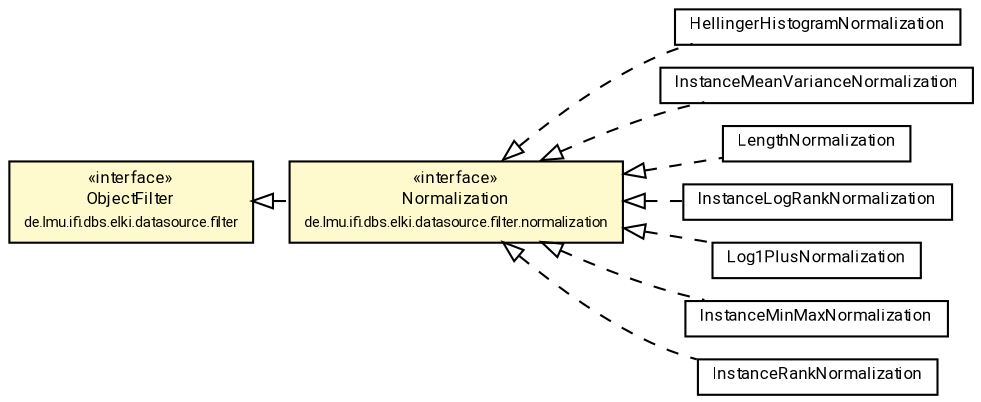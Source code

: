 #!/usr/local/bin/dot
#
# Class diagram 
# Generated by UMLGraph version R5_7_2-60-g0e99a6 (http://www.spinellis.gr/umlgraph/)
#

digraph G {
	graph [fontnames="svg"]
	edge [fontname="Roboto",fontsize=7,labelfontname="Roboto",labelfontsize=7,color="black"];
	node [fontname="Roboto",fontcolor="black",fontsize=8,shape=plaintext,margin=0,width=0,height=0];
	nodesep=0.15;
	ranksep=0.25;
	rankdir=LR;
	// de.lmu.ifi.dbs.elki.datasource.filter.ObjectFilter
	c726887 [label=<<table title="de.lmu.ifi.dbs.elki.datasource.filter.ObjectFilter" border="0" cellborder="1" cellspacing="0" cellpadding="2" bgcolor="LemonChiffon" href="../../ObjectFilter.html" target="_parent">
		<tr><td><table border="0" cellspacing="0" cellpadding="1">
		<tr><td align="center" balign="center"> &#171;interface&#187; </td></tr>
		<tr><td align="center" balign="center"> <font face="Roboto">ObjectFilter</font> </td></tr>
		<tr><td align="center" balign="center"> <font face="Roboto" point-size="7.0">de.lmu.ifi.dbs.elki.datasource.filter</font> </td></tr>
		</table></td></tr>
		</table>>, URL="../../ObjectFilter.html"];
	// de.lmu.ifi.dbs.elki.datasource.filter.normalization.instancewise.HellingerHistogramNormalization<V extends de.lmu.ifi.dbs.elki.data.NumberVector>
	c728435 [label=<<table title="de.lmu.ifi.dbs.elki.datasource.filter.normalization.instancewise.HellingerHistogramNormalization" border="0" cellborder="1" cellspacing="0" cellpadding="2" href="HellingerHistogramNormalization.html" target="_parent">
		<tr><td><table border="0" cellspacing="0" cellpadding="1">
		<tr><td align="center" balign="center"> <font face="Roboto">HellingerHistogramNormalization</font> </td></tr>
		</table></td></tr>
		</table>>, URL="HellingerHistogramNormalization.html"];
	// de.lmu.ifi.dbs.elki.datasource.filter.normalization.instancewise.InstanceMeanVarianceNormalization<V extends de.lmu.ifi.dbs.elki.data.NumberVector>
	c728437 [label=<<table title="de.lmu.ifi.dbs.elki.datasource.filter.normalization.instancewise.InstanceMeanVarianceNormalization" border="0" cellborder="1" cellspacing="0" cellpadding="2" href="InstanceMeanVarianceNormalization.html" target="_parent">
		<tr><td><table border="0" cellspacing="0" cellpadding="1">
		<tr><td align="center" balign="center"> <font face="Roboto">InstanceMeanVarianceNormalization</font> </td></tr>
		</table></td></tr>
		</table>>, URL="InstanceMeanVarianceNormalization.html"];
	// de.lmu.ifi.dbs.elki.datasource.filter.normalization.instancewise.LengthNormalization<V extends de.lmu.ifi.dbs.elki.data.NumberVector>
	c728439 [label=<<table title="de.lmu.ifi.dbs.elki.datasource.filter.normalization.instancewise.LengthNormalization" border="0" cellborder="1" cellspacing="0" cellpadding="2" href="LengthNormalization.html" target="_parent">
		<tr><td><table border="0" cellspacing="0" cellpadding="1">
		<tr><td align="center" balign="center"> <font face="Roboto">LengthNormalization</font> </td></tr>
		</table></td></tr>
		</table>>, URL="LengthNormalization.html"];
	// de.lmu.ifi.dbs.elki.datasource.filter.normalization.instancewise.InstanceLogRankNormalization<V extends de.lmu.ifi.dbs.elki.data.NumberVector>
	c728441 [label=<<table title="de.lmu.ifi.dbs.elki.datasource.filter.normalization.instancewise.InstanceLogRankNormalization" border="0" cellborder="1" cellspacing="0" cellpadding="2" href="InstanceLogRankNormalization.html" target="_parent">
		<tr><td><table border="0" cellspacing="0" cellpadding="1">
		<tr><td align="center" balign="center"> <font face="Roboto">InstanceLogRankNormalization</font> </td></tr>
		</table></td></tr>
		</table>>, URL="InstanceLogRankNormalization.html"];
	// de.lmu.ifi.dbs.elki.datasource.filter.normalization.instancewise.Log1PlusNormalization<V extends de.lmu.ifi.dbs.elki.data.NumberVector>
	c728443 [label=<<table title="de.lmu.ifi.dbs.elki.datasource.filter.normalization.instancewise.Log1PlusNormalization" border="0" cellborder="1" cellspacing="0" cellpadding="2" href="Log1PlusNormalization.html" target="_parent">
		<tr><td><table border="0" cellspacing="0" cellpadding="1">
		<tr><td align="center" balign="center"> <font face="Roboto">Log1PlusNormalization</font> </td></tr>
		</table></td></tr>
		</table>>, URL="Log1PlusNormalization.html"];
	// de.lmu.ifi.dbs.elki.datasource.filter.normalization.instancewise.InstanceMinMaxNormalization<V extends de.lmu.ifi.dbs.elki.data.NumberVector>
	c728445 [label=<<table title="de.lmu.ifi.dbs.elki.datasource.filter.normalization.instancewise.InstanceMinMaxNormalization" border="0" cellborder="1" cellspacing="0" cellpadding="2" href="InstanceMinMaxNormalization.html" target="_parent">
		<tr><td><table border="0" cellspacing="0" cellpadding="1">
		<tr><td align="center" balign="center"> <font face="Roboto">InstanceMinMaxNormalization</font> </td></tr>
		</table></td></tr>
		</table>>, URL="InstanceMinMaxNormalization.html"];
	// de.lmu.ifi.dbs.elki.datasource.filter.normalization.instancewise.InstanceRankNormalization<V extends de.lmu.ifi.dbs.elki.data.NumberVector>
	c728447 [label=<<table title="de.lmu.ifi.dbs.elki.datasource.filter.normalization.instancewise.InstanceRankNormalization" border="0" cellborder="1" cellspacing="0" cellpadding="2" href="InstanceRankNormalization.html" target="_parent">
		<tr><td><table border="0" cellspacing="0" cellpadding="1">
		<tr><td align="center" balign="center"> <font face="Roboto">InstanceRankNormalization</font> </td></tr>
		</table></td></tr>
		</table>>, URL="InstanceRankNormalization.html"];
	// de.lmu.ifi.dbs.elki.datasource.filter.normalization.Normalization<O>
	c728464 [label=<<table title="de.lmu.ifi.dbs.elki.datasource.filter.normalization.Normalization" border="0" cellborder="1" cellspacing="0" cellpadding="2" bgcolor="LemonChiffon" href="../Normalization.html" target="_parent">
		<tr><td><table border="0" cellspacing="0" cellpadding="1">
		<tr><td align="center" balign="center"> &#171;interface&#187; </td></tr>
		<tr><td align="center" balign="center"> <font face="Roboto">Normalization</font> </td></tr>
		<tr><td align="center" balign="center"> <font face="Roboto" point-size="7.0">de.lmu.ifi.dbs.elki.datasource.filter.normalization</font> </td></tr>
		</table></td></tr>
		</table>>, URL="../Normalization.html"];
	// de.lmu.ifi.dbs.elki.datasource.filter.normalization.instancewise.HellingerHistogramNormalization<V extends de.lmu.ifi.dbs.elki.data.NumberVector> implements de.lmu.ifi.dbs.elki.datasource.filter.normalization.Normalization<O>
	c728464 -> c728435 [arrowtail=empty,style=dashed,dir=back,weight=9];
	// de.lmu.ifi.dbs.elki.datasource.filter.normalization.instancewise.InstanceMeanVarianceNormalization<V extends de.lmu.ifi.dbs.elki.data.NumberVector> implements de.lmu.ifi.dbs.elki.datasource.filter.normalization.Normalization<O>
	c728464 -> c728437 [arrowtail=empty,style=dashed,dir=back,weight=9];
	// de.lmu.ifi.dbs.elki.datasource.filter.normalization.instancewise.LengthNormalization<V extends de.lmu.ifi.dbs.elki.data.NumberVector> implements de.lmu.ifi.dbs.elki.datasource.filter.normalization.Normalization<O>
	c728464 -> c728439 [arrowtail=empty,style=dashed,dir=back,weight=9];
	// de.lmu.ifi.dbs.elki.datasource.filter.normalization.instancewise.InstanceLogRankNormalization<V extends de.lmu.ifi.dbs.elki.data.NumberVector> implements de.lmu.ifi.dbs.elki.datasource.filter.normalization.Normalization<O>
	c728464 -> c728441 [arrowtail=empty,style=dashed,dir=back,weight=9];
	// de.lmu.ifi.dbs.elki.datasource.filter.normalization.instancewise.Log1PlusNormalization<V extends de.lmu.ifi.dbs.elki.data.NumberVector> implements de.lmu.ifi.dbs.elki.datasource.filter.normalization.Normalization<O>
	c728464 -> c728443 [arrowtail=empty,style=dashed,dir=back,weight=9];
	// de.lmu.ifi.dbs.elki.datasource.filter.normalization.instancewise.InstanceMinMaxNormalization<V extends de.lmu.ifi.dbs.elki.data.NumberVector> implements de.lmu.ifi.dbs.elki.datasource.filter.normalization.Normalization<O>
	c728464 -> c728445 [arrowtail=empty,style=dashed,dir=back,weight=9];
	// de.lmu.ifi.dbs.elki.datasource.filter.normalization.instancewise.InstanceRankNormalization<V extends de.lmu.ifi.dbs.elki.data.NumberVector> implements de.lmu.ifi.dbs.elki.datasource.filter.normalization.Normalization<O>
	c728464 -> c728447 [arrowtail=empty,style=dashed,dir=back,weight=9];
	// de.lmu.ifi.dbs.elki.datasource.filter.normalization.Normalization<O> implements de.lmu.ifi.dbs.elki.datasource.filter.ObjectFilter
	c726887 -> c728464 [arrowtail=empty,style=dashed,dir=back,weight=9];
}

